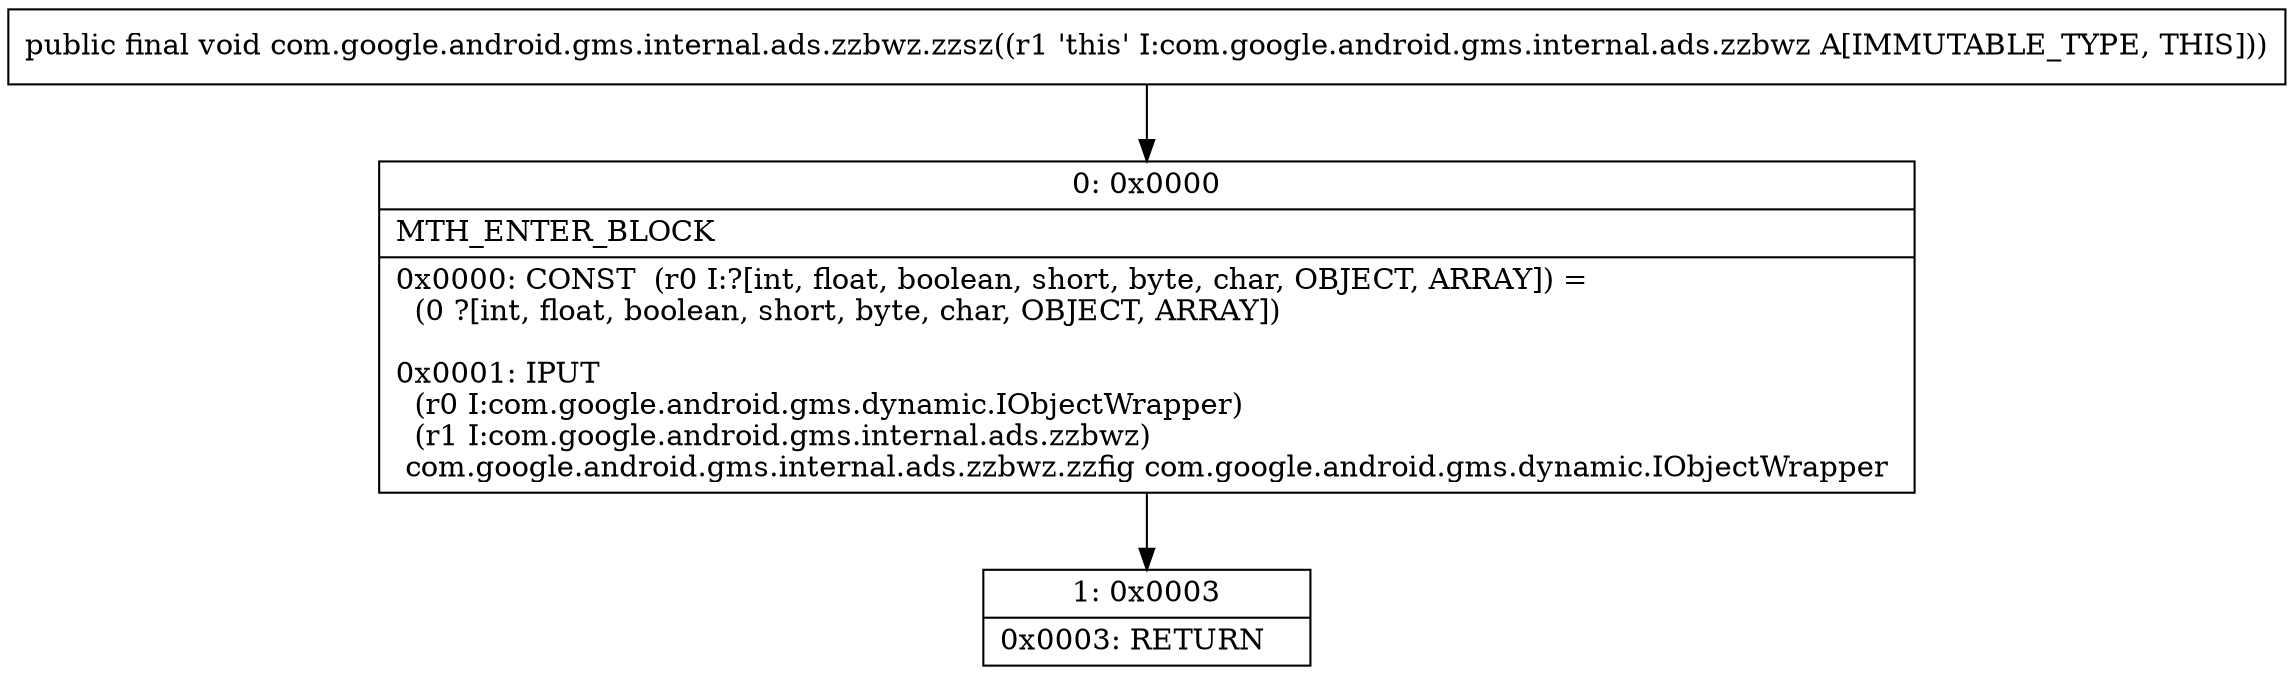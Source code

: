 digraph "CFG forcom.google.android.gms.internal.ads.zzbwz.zzsz()V" {
Node_0 [shape=record,label="{0\:\ 0x0000|MTH_ENTER_BLOCK\l|0x0000: CONST  (r0 I:?[int, float, boolean, short, byte, char, OBJECT, ARRAY]) = \l  (0 ?[int, float, boolean, short, byte, char, OBJECT, ARRAY])\l \l0x0001: IPUT  \l  (r0 I:com.google.android.gms.dynamic.IObjectWrapper)\l  (r1 I:com.google.android.gms.internal.ads.zzbwz)\l com.google.android.gms.internal.ads.zzbwz.zzfig com.google.android.gms.dynamic.IObjectWrapper \l}"];
Node_1 [shape=record,label="{1\:\ 0x0003|0x0003: RETURN   \l}"];
MethodNode[shape=record,label="{public final void com.google.android.gms.internal.ads.zzbwz.zzsz((r1 'this' I:com.google.android.gms.internal.ads.zzbwz A[IMMUTABLE_TYPE, THIS])) }"];
MethodNode -> Node_0;
Node_0 -> Node_1;
}


